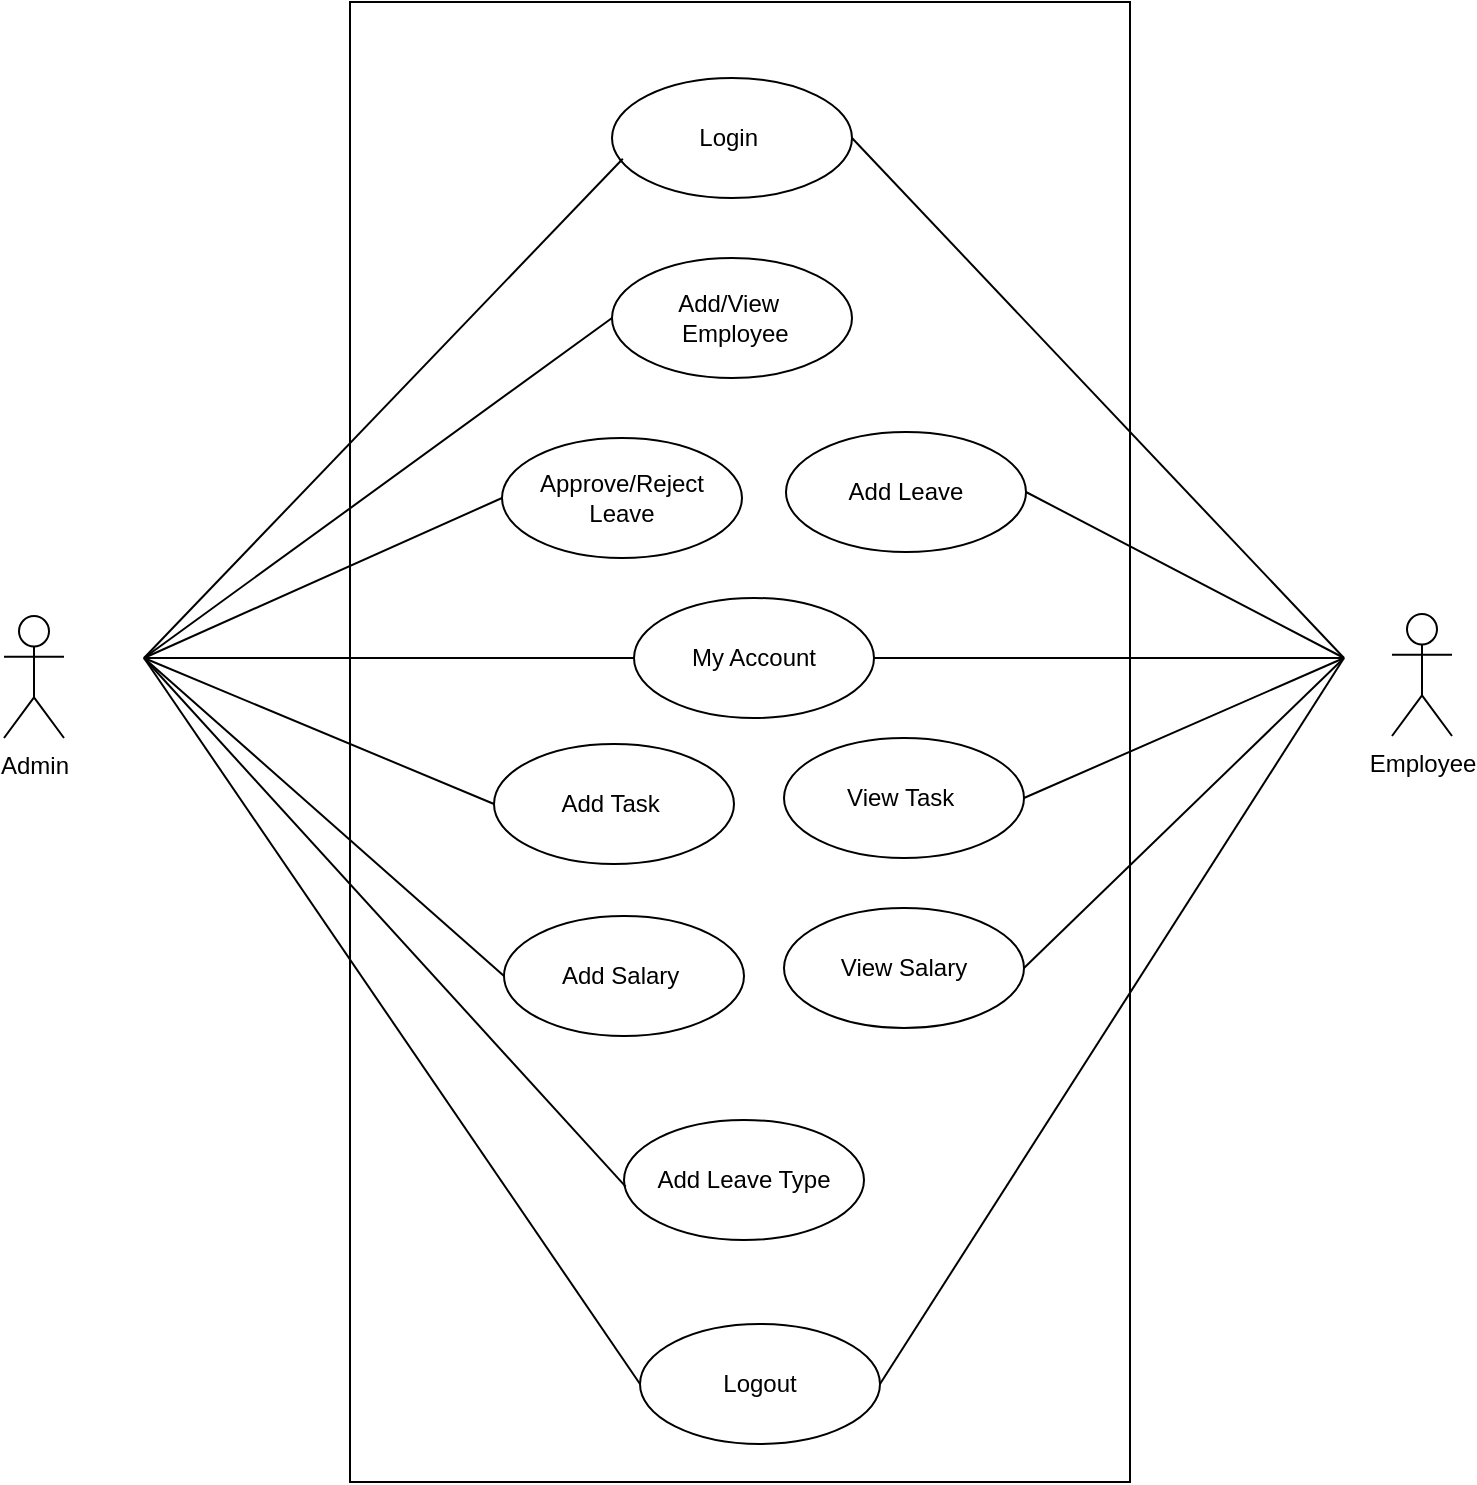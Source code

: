 <mxfile version="22.1.11" type="github">
  <diagram name="Page-1" id="D1wTHOpoCVznK_a-yqN4">
    <mxGraphModel dx="1942" dy="803" grid="1" gridSize="10" guides="1" tooltips="1" connect="1" arrows="1" fold="1" page="1" pageScale="1" pageWidth="827" pageHeight="1169" math="0" shadow="0">
      <root>
        <mxCell id="0" />
        <mxCell id="1" parent="0" />
        <mxCell id="9IPaRKAsTYbbkbORtt6L-1" value="" style="rounded=0;whiteSpace=wrap;html=1;" parent="1" vertex="1">
          <mxGeometry x="223" y="152" width="390" height="740" as="geometry" />
        </mxCell>
        <mxCell id="9IPaRKAsTYbbkbORtt6L-2" value="Add/View&amp;nbsp;&lt;br&gt;&amp;nbsp;Employee" style="ellipse;whiteSpace=wrap;html=1;" parent="1" vertex="1">
          <mxGeometry x="354" y="280" width="120" height="60" as="geometry" />
        </mxCell>
        <mxCell id="9IPaRKAsTYbbkbORtt6L-3" value="Add Leave" style="ellipse;whiteSpace=wrap;html=1;" parent="1" vertex="1">
          <mxGeometry x="441" y="367" width="120" height="60" as="geometry" />
        </mxCell>
        <mxCell id="9IPaRKAsTYbbkbORtt6L-4" value="Approve/Reject Leave" style="ellipse;whiteSpace=wrap;html=1;" parent="1" vertex="1">
          <mxGeometry x="299" y="370" width="120" height="60" as="geometry" />
        </mxCell>
        <mxCell id="9IPaRKAsTYbbkbORtt6L-5" value="My Account" style="ellipse;whiteSpace=wrap;html=1;" parent="1" vertex="1">
          <mxGeometry x="365" y="450" width="120" height="60" as="geometry" />
        </mxCell>
        <mxCell id="9IPaRKAsTYbbkbORtt6L-6" value="Login&amp;nbsp;" style="ellipse;whiteSpace=wrap;html=1;" parent="1" vertex="1">
          <mxGeometry x="354" y="190" width="120" height="60" as="geometry" />
        </mxCell>
        <mxCell id="9IPaRKAsTYbbkbORtt6L-7" value="Add Task&amp;nbsp;" style="ellipse;whiteSpace=wrap;html=1;" parent="1" vertex="1">
          <mxGeometry x="295" y="523" width="120" height="60" as="geometry" />
        </mxCell>
        <mxCell id="9IPaRKAsTYbbkbORtt6L-8" value="Add Salary&amp;nbsp;" style="ellipse;whiteSpace=wrap;html=1;" parent="1" vertex="1">
          <mxGeometry x="300" y="609" width="120" height="60" as="geometry" />
        </mxCell>
        <mxCell id="9IPaRKAsTYbbkbORtt6L-9" value="Admin" style="shape=umlActor;verticalLabelPosition=bottom;verticalAlign=top;html=1;outlineConnect=0;" parent="1" vertex="1">
          <mxGeometry x="50" y="459" width="30" height="61" as="geometry" />
        </mxCell>
        <mxCell id="9IPaRKAsTYbbkbORtt6L-10" value="Employee" style="shape=umlActor;verticalLabelPosition=bottom;verticalAlign=top;html=1;outlineConnect=0;" parent="1" vertex="1">
          <mxGeometry x="744" y="458" width="30" height="61" as="geometry" />
        </mxCell>
        <mxCell id="9IPaRKAsTYbbkbORtt6L-18" value="" style="endArrow=none;html=1;rounded=0;entryX=0;entryY=0.5;entryDx=0;entryDy=0;" parent="1" target="9IPaRKAsTYbbkbORtt6L-2" edge="1">
          <mxGeometry width="50" height="50" relative="1" as="geometry">
            <mxPoint x="120" y="480" as="sourcePoint" />
            <mxPoint x="170" y="360" as="targetPoint" />
          </mxGeometry>
        </mxCell>
        <mxCell id="9IPaRKAsTYbbkbORtt6L-19" value="" style="endArrow=none;html=1;rounded=0;entryX=0;entryY=0.5;entryDx=0;entryDy=0;" parent="1" target="9IPaRKAsTYbbkbORtt6L-4" edge="1">
          <mxGeometry width="50" height="50" relative="1" as="geometry">
            <mxPoint x="120" y="480" as="sourcePoint" />
            <mxPoint x="280" y="210" as="targetPoint" />
          </mxGeometry>
        </mxCell>
        <mxCell id="9IPaRKAsTYbbkbORtt6L-20" value="" style="endArrow=none;html=1;rounded=0;entryX=0;entryY=0.5;entryDx=0;entryDy=0;" parent="1" target="9IPaRKAsTYbbkbORtt6L-8" edge="1">
          <mxGeometry width="50" height="50" relative="1" as="geometry">
            <mxPoint x="120" y="480" as="sourcePoint" />
            <mxPoint x="190" y="420" as="targetPoint" />
          </mxGeometry>
        </mxCell>
        <mxCell id="9IPaRKAsTYbbkbORtt6L-21" value="" style="endArrow=none;html=1;rounded=0;entryX=0;entryY=0.5;entryDx=0;entryDy=0;" parent="1" target="9IPaRKAsTYbbkbORtt6L-7" edge="1">
          <mxGeometry width="50" height="50" relative="1" as="geometry">
            <mxPoint x="120" y="480" as="sourcePoint" />
            <mxPoint x="280" y="639" as="targetPoint" />
            <Array as="points" />
          </mxGeometry>
        </mxCell>
        <mxCell id="9IPaRKAsTYbbkbORtt6L-22" value="" style="endArrow=none;html=1;rounded=0;entryX=0.045;entryY=0.673;entryDx=0;entryDy=0;entryPerimeter=0;" parent="1" target="9IPaRKAsTYbbkbORtt6L-6" edge="1">
          <mxGeometry width="50" height="50" relative="1" as="geometry">
            <mxPoint x="120" y="480" as="sourcePoint" />
            <mxPoint x="290" y="649" as="targetPoint" />
          </mxGeometry>
        </mxCell>
        <mxCell id="9IPaRKAsTYbbkbORtt6L-24" value="" style="endArrow=none;html=1;rounded=0;entryX=0;entryY=0.5;entryDx=0;entryDy=0;" parent="1" target="9IPaRKAsTYbbkbORtt6L-5" edge="1">
          <mxGeometry width="50" height="50" relative="1" as="geometry">
            <mxPoint x="120" y="480" as="sourcePoint" />
            <mxPoint x="590" y="400" as="targetPoint" />
          </mxGeometry>
        </mxCell>
        <mxCell id="9IPaRKAsTYbbkbORtt6L-27" value="" style="endArrow=none;html=1;rounded=0;exitX=1;exitY=0.5;exitDx=0;exitDy=0;" parent="1" source="9IPaRKAsTYbbkbORtt6L-3" edge="1">
          <mxGeometry width="50" height="50" relative="1" as="geometry">
            <mxPoint x="430" y="450" as="sourcePoint" />
            <mxPoint x="720" y="480" as="targetPoint" />
          </mxGeometry>
        </mxCell>
        <mxCell id="9IPaRKAsTYbbkbORtt6L-28" value="" style="endArrow=none;html=1;rounded=0;exitX=1;exitY=0.5;exitDx=0;exitDy=0;" parent="1" source="9IPaRKAsTYbbkbORtt6L-5" edge="1">
          <mxGeometry width="50" height="50" relative="1" as="geometry">
            <mxPoint x="440" y="460" as="sourcePoint" />
            <mxPoint x="720" y="480" as="targetPoint" />
          </mxGeometry>
        </mxCell>
        <mxCell id="9IPaRKAsTYbbkbORtt6L-29" value="" style="endArrow=none;html=1;rounded=0;exitX=1;exitY=0.5;exitDx=0;exitDy=0;" parent="1" source="h489zqBplUev7dLN2oAr-3" edge="1">
          <mxGeometry width="50" height="50" relative="1" as="geometry">
            <mxPoint x="390" y="650" as="sourcePoint" />
            <mxPoint x="720" y="480" as="targetPoint" />
          </mxGeometry>
        </mxCell>
        <mxCell id="9IPaRKAsTYbbkbORtt6L-30" value="" style="endArrow=none;html=1;rounded=0;exitX=1;exitY=0.5;exitDx=0;exitDy=0;" parent="1" source="9IPaRKAsTYbbkbORtt6L-6" edge="1">
          <mxGeometry width="50" height="50" relative="1" as="geometry">
            <mxPoint x="480" y="570" as="sourcePoint" />
            <mxPoint x="720" y="480" as="targetPoint" />
          </mxGeometry>
        </mxCell>
        <mxCell id="h489zqBplUev7dLN2oAr-3" value="View Task&amp;nbsp;" style="ellipse;whiteSpace=wrap;html=1;" vertex="1" parent="1">
          <mxGeometry x="440" y="520" width="120" height="60" as="geometry" />
        </mxCell>
        <mxCell id="h489zqBplUev7dLN2oAr-5" value="View Salary" style="ellipse;whiteSpace=wrap;html=1;" vertex="1" parent="1">
          <mxGeometry x="440" y="605" width="120" height="60" as="geometry" />
        </mxCell>
        <mxCell id="h489zqBplUev7dLN2oAr-6" value="" style="endArrow=none;html=1;rounded=0;exitX=1;exitY=0.5;exitDx=0;exitDy=0;" edge="1" parent="1" source="h489zqBplUev7dLN2oAr-5">
          <mxGeometry width="50" height="50" relative="1" as="geometry">
            <mxPoint x="570" y="580" as="sourcePoint" />
            <mxPoint x="720" y="480" as="targetPoint" />
          </mxGeometry>
        </mxCell>
        <mxCell id="h489zqBplUev7dLN2oAr-8" value="Add Leave Type" style="ellipse;whiteSpace=wrap;html=1;" vertex="1" parent="1">
          <mxGeometry x="360" y="711" width="120" height="60" as="geometry" />
        </mxCell>
        <mxCell id="h489zqBplUev7dLN2oAr-9" value="" style="endArrow=none;html=1;rounded=0;entryX=0.007;entryY=0.555;entryDx=0;entryDy=0;entryPerimeter=0;" edge="1" parent="1" target="h489zqBplUev7dLN2oAr-8">
          <mxGeometry width="50" height="50" relative="1" as="geometry">
            <mxPoint x="120" y="480" as="sourcePoint" />
            <mxPoint x="300" y="760" as="targetPoint" />
          </mxGeometry>
        </mxCell>
        <mxCell id="h489zqBplUev7dLN2oAr-14" value="" style="endArrow=none;html=1;rounded=0;entryX=0;entryY=0.5;entryDx=0;entryDy=0;" edge="1" parent="1" target="h489zqBplUev7dLN2oAr-15">
          <mxGeometry width="50" height="50" relative="1" as="geometry">
            <mxPoint x="120" y="480" as="sourcePoint" />
            <mxPoint x="260" y="770" as="targetPoint" />
          </mxGeometry>
        </mxCell>
        <mxCell id="h489zqBplUev7dLN2oAr-15" value="Logout" style="ellipse;whiteSpace=wrap;html=1;" vertex="1" parent="1">
          <mxGeometry x="368" y="813" width="120" height="60" as="geometry" />
        </mxCell>
        <mxCell id="h489zqBplUev7dLN2oAr-17" value="" style="endArrow=none;html=1;rounded=0;exitX=1;exitY=0.5;exitDx=0;exitDy=0;" edge="1" parent="1" source="h489zqBplUev7dLN2oAr-15">
          <mxGeometry width="50" height="50" relative="1" as="geometry">
            <mxPoint x="570" y="645" as="sourcePoint" />
            <mxPoint x="720" y="480" as="targetPoint" />
          </mxGeometry>
        </mxCell>
      </root>
    </mxGraphModel>
  </diagram>
</mxfile>
